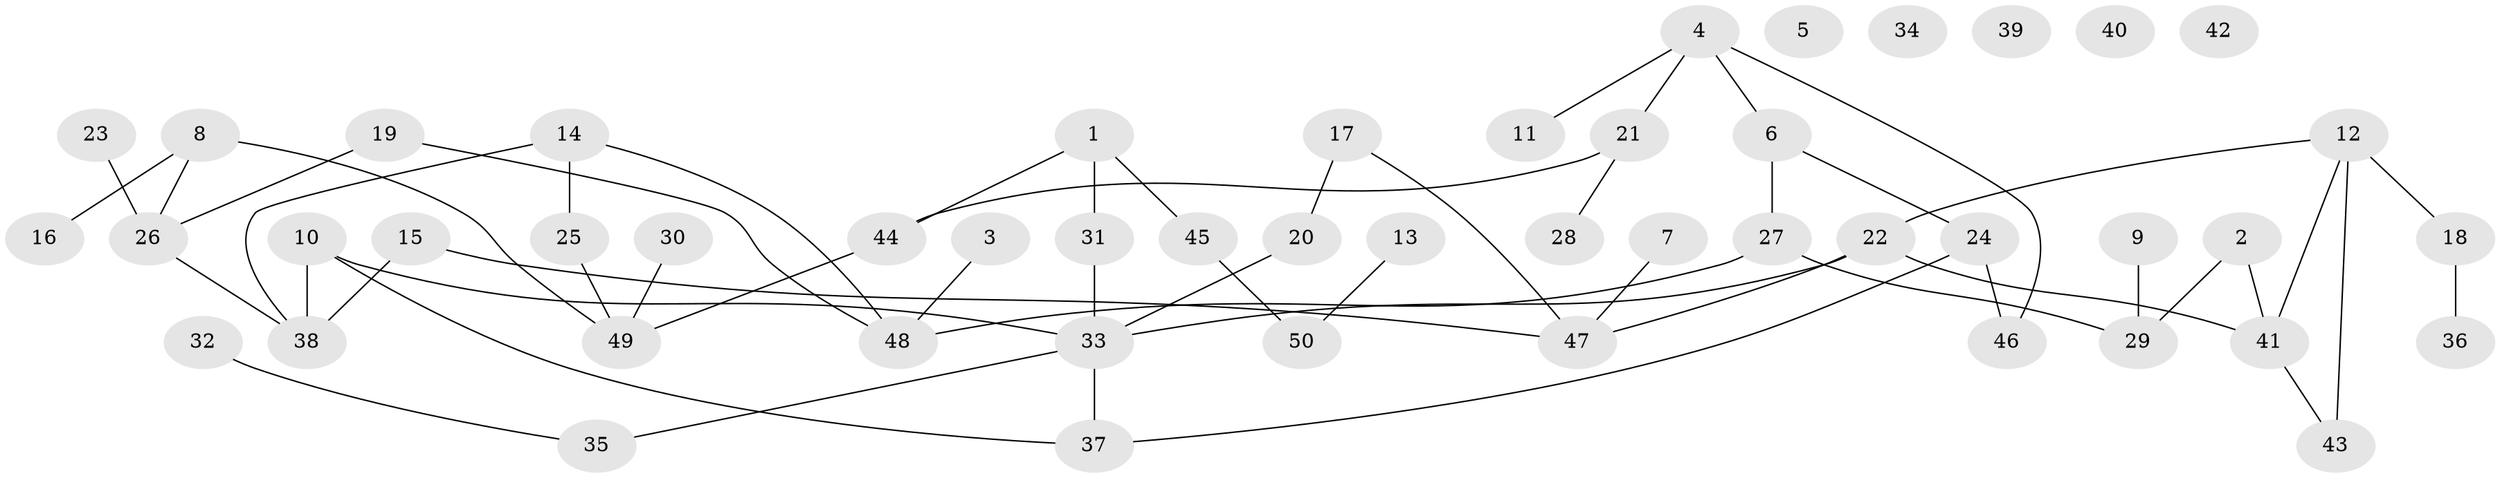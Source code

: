 // coarse degree distribution, {0: 0.25, 3: 0.25, 1: 0.3, 4: 0.1, 7: 0.05, 2: 0.05}
// Generated by graph-tools (version 1.1) at 2025/43/03/04/25 21:43:36]
// undirected, 50 vertices, 56 edges
graph export_dot {
graph [start="1"]
  node [color=gray90,style=filled];
  1;
  2;
  3;
  4;
  5;
  6;
  7;
  8;
  9;
  10;
  11;
  12;
  13;
  14;
  15;
  16;
  17;
  18;
  19;
  20;
  21;
  22;
  23;
  24;
  25;
  26;
  27;
  28;
  29;
  30;
  31;
  32;
  33;
  34;
  35;
  36;
  37;
  38;
  39;
  40;
  41;
  42;
  43;
  44;
  45;
  46;
  47;
  48;
  49;
  50;
  1 -- 31;
  1 -- 44;
  1 -- 45;
  2 -- 29;
  2 -- 41;
  3 -- 48;
  4 -- 6;
  4 -- 11;
  4 -- 21;
  4 -- 46;
  6 -- 24;
  6 -- 27;
  7 -- 47;
  8 -- 16;
  8 -- 26;
  8 -- 49;
  9 -- 29;
  10 -- 33;
  10 -- 37;
  10 -- 38;
  12 -- 18;
  12 -- 22;
  12 -- 41;
  12 -- 43;
  13 -- 50;
  14 -- 25;
  14 -- 38;
  14 -- 48;
  15 -- 38;
  15 -- 47;
  17 -- 20;
  17 -- 47;
  18 -- 36;
  19 -- 26;
  19 -- 48;
  20 -- 33;
  21 -- 28;
  21 -- 44;
  22 -- 33;
  22 -- 41;
  22 -- 47;
  23 -- 26;
  24 -- 37;
  24 -- 46;
  25 -- 49;
  26 -- 38;
  27 -- 29;
  27 -- 48;
  30 -- 49;
  31 -- 33;
  32 -- 35;
  33 -- 35;
  33 -- 37;
  41 -- 43;
  44 -- 49;
  45 -- 50;
}
